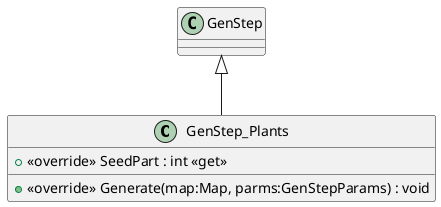 @startuml
class GenStep_Plants {
    + <<override>> SeedPart : int <<get>>
    + <<override>> Generate(map:Map, parms:GenStepParams) : void
}
GenStep <|-- GenStep_Plants
@enduml
